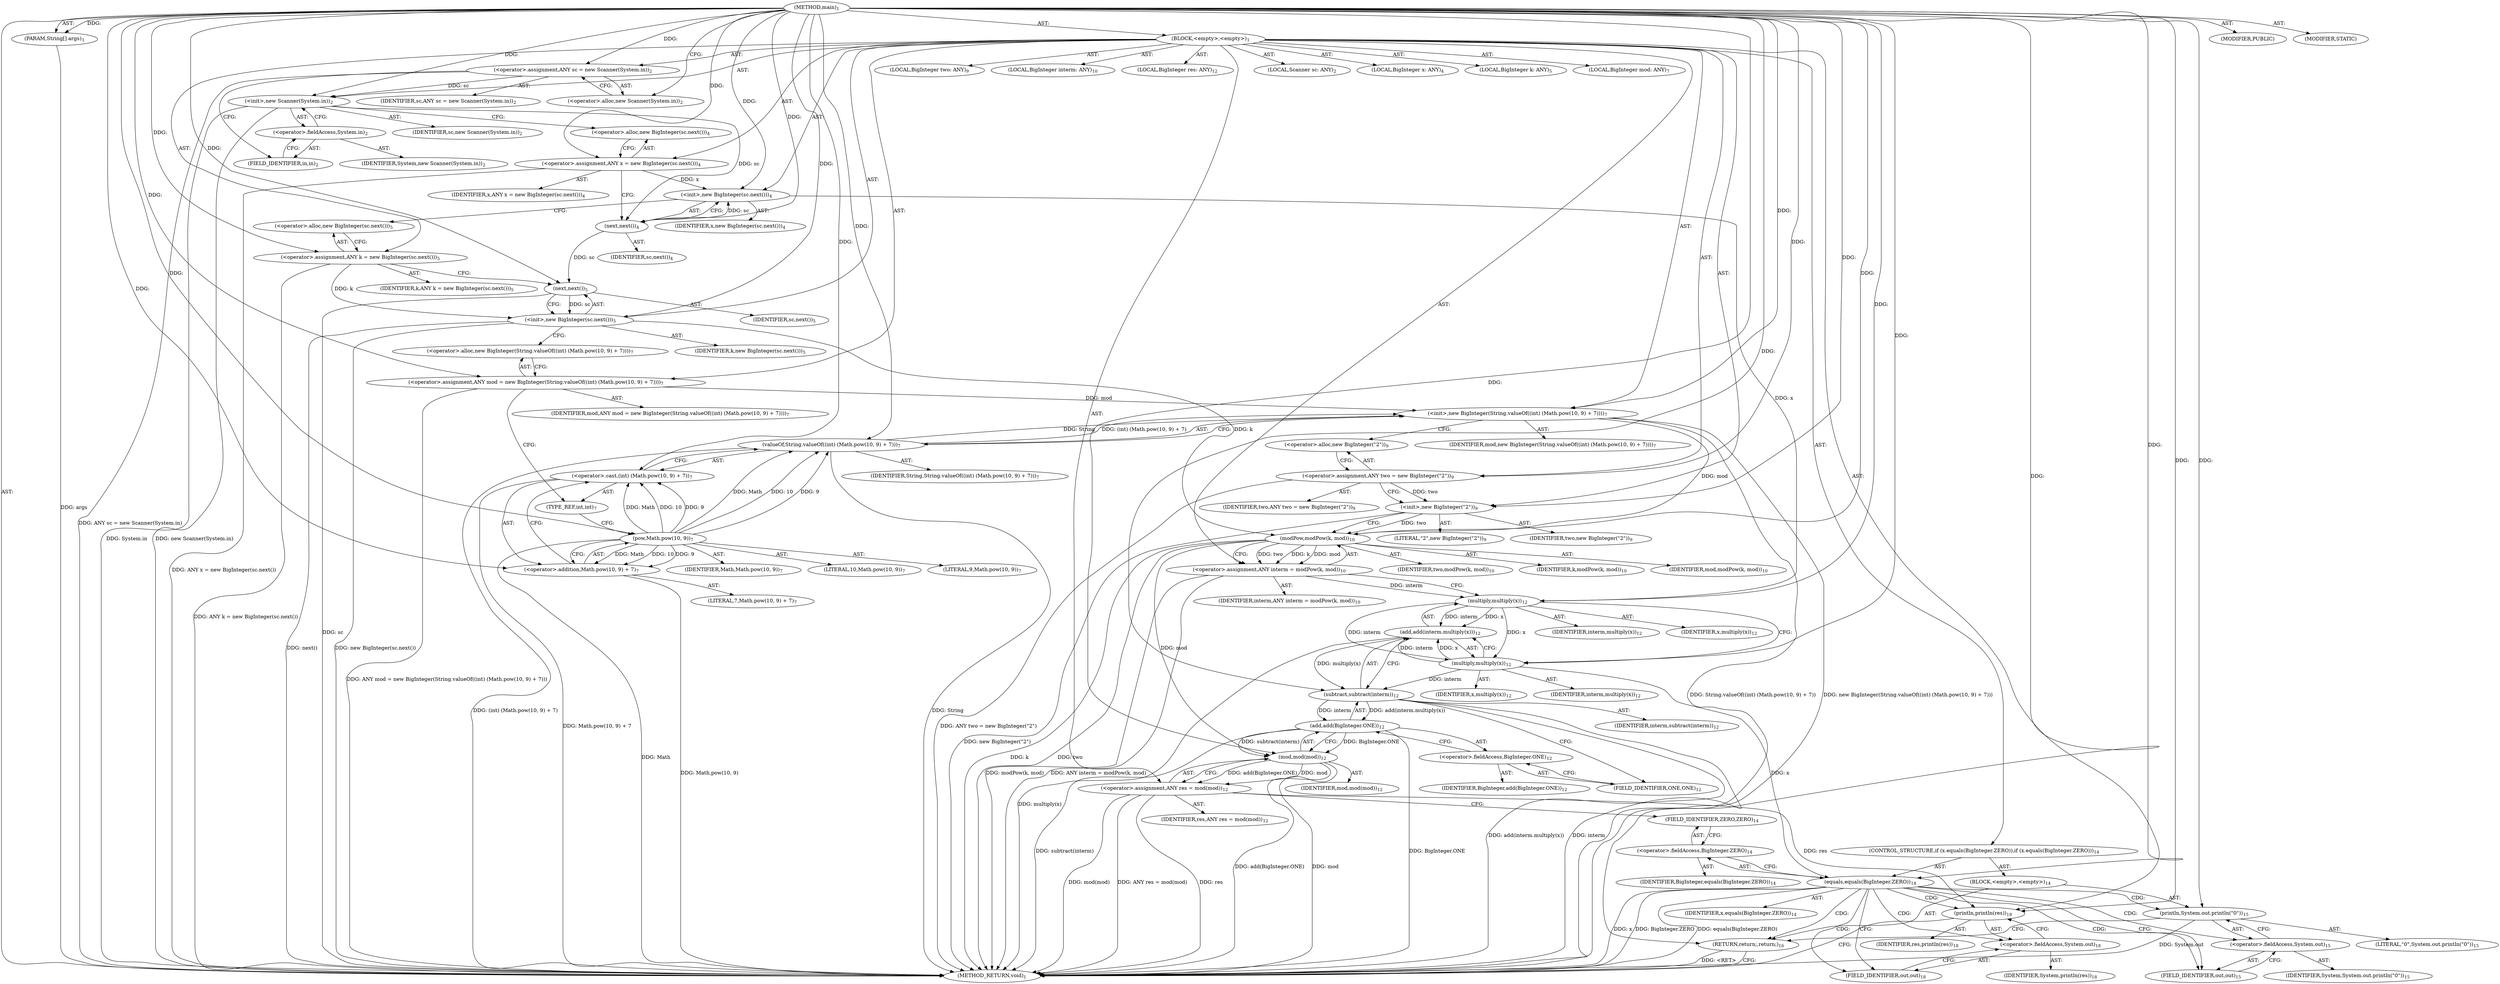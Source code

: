 digraph "main" {  
"27" [label = <(METHOD,main)<SUB>1</SUB>> ]
"28" [label = <(PARAM,String[] args)<SUB>1</SUB>> ]
"29" [label = <(BLOCK,&lt;empty&gt;,&lt;empty&gt;)<SUB>1</SUB>> ]
"4" [label = <(LOCAL,Scanner sc: ANY)<SUB>2</SUB>> ]
"30" [label = <(&lt;operator&gt;.assignment,ANY sc = new Scanner(System.in))<SUB>2</SUB>> ]
"31" [label = <(IDENTIFIER,sc,ANY sc = new Scanner(System.in))<SUB>2</SUB>> ]
"32" [label = <(&lt;operator&gt;.alloc,new Scanner(System.in))<SUB>2</SUB>> ]
"33" [label = <(&lt;init&gt;,new Scanner(System.in))<SUB>2</SUB>> ]
"3" [label = <(IDENTIFIER,sc,new Scanner(System.in))<SUB>2</SUB>> ]
"34" [label = <(&lt;operator&gt;.fieldAccess,System.in)<SUB>2</SUB>> ]
"35" [label = <(IDENTIFIER,System,new Scanner(System.in))<SUB>2</SUB>> ]
"36" [label = <(FIELD_IDENTIFIER,in,in)<SUB>2</SUB>> ]
"6" [label = <(LOCAL,BigInteger x: ANY)<SUB>4</SUB>> ]
"37" [label = <(&lt;operator&gt;.assignment,ANY x = new BigInteger(sc.next()))<SUB>4</SUB>> ]
"38" [label = <(IDENTIFIER,x,ANY x = new BigInteger(sc.next()))<SUB>4</SUB>> ]
"39" [label = <(&lt;operator&gt;.alloc,new BigInteger(sc.next()))<SUB>4</SUB>> ]
"40" [label = <(&lt;init&gt;,new BigInteger(sc.next()))<SUB>4</SUB>> ]
"5" [label = <(IDENTIFIER,x,new BigInteger(sc.next()))<SUB>4</SUB>> ]
"41" [label = <(next,next())<SUB>4</SUB>> ]
"42" [label = <(IDENTIFIER,sc,next())<SUB>4</SUB>> ]
"8" [label = <(LOCAL,BigInteger k: ANY)<SUB>5</SUB>> ]
"43" [label = <(&lt;operator&gt;.assignment,ANY k = new BigInteger(sc.next()))<SUB>5</SUB>> ]
"44" [label = <(IDENTIFIER,k,ANY k = new BigInteger(sc.next()))<SUB>5</SUB>> ]
"45" [label = <(&lt;operator&gt;.alloc,new BigInteger(sc.next()))<SUB>5</SUB>> ]
"46" [label = <(&lt;init&gt;,new BigInteger(sc.next()))<SUB>5</SUB>> ]
"7" [label = <(IDENTIFIER,k,new BigInteger(sc.next()))<SUB>5</SUB>> ]
"47" [label = <(next,next())<SUB>5</SUB>> ]
"48" [label = <(IDENTIFIER,sc,next())<SUB>5</SUB>> ]
"10" [label = <(LOCAL,BigInteger mod: ANY)<SUB>7</SUB>> ]
"49" [label = <(&lt;operator&gt;.assignment,ANY mod = new BigInteger(String.valueOf((int) (Math.pow(10, 9) + 7))))<SUB>7</SUB>> ]
"50" [label = <(IDENTIFIER,mod,ANY mod = new BigInteger(String.valueOf((int) (Math.pow(10, 9) + 7))))<SUB>7</SUB>> ]
"51" [label = <(&lt;operator&gt;.alloc,new BigInteger(String.valueOf((int) (Math.pow(10, 9) + 7))))<SUB>7</SUB>> ]
"52" [label = <(&lt;init&gt;,new BigInteger(String.valueOf((int) (Math.pow(10, 9) + 7))))<SUB>7</SUB>> ]
"9" [label = <(IDENTIFIER,mod,new BigInteger(String.valueOf((int) (Math.pow(10, 9) + 7))))<SUB>7</SUB>> ]
"53" [label = <(valueOf,String.valueOf((int) (Math.pow(10, 9) + 7)))<SUB>7</SUB>> ]
"54" [label = <(IDENTIFIER,String,String.valueOf((int) (Math.pow(10, 9) + 7)))<SUB>7</SUB>> ]
"55" [label = <(&lt;operator&gt;.cast,(int) (Math.pow(10, 9) + 7))<SUB>7</SUB>> ]
"56" [label = <(TYPE_REF,int,int)<SUB>7</SUB>> ]
"57" [label = <(&lt;operator&gt;.addition,Math.pow(10, 9) + 7)<SUB>7</SUB>> ]
"58" [label = <(pow,Math.pow(10, 9))<SUB>7</SUB>> ]
"59" [label = <(IDENTIFIER,Math,Math.pow(10, 9))<SUB>7</SUB>> ]
"60" [label = <(LITERAL,10,Math.pow(10, 9))<SUB>7</SUB>> ]
"61" [label = <(LITERAL,9,Math.pow(10, 9))<SUB>7</SUB>> ]
"62" [label = <(LITERAL,7,Math.pow(10, 9) + 7)<SUB>7</SUB>> ]
"12" [label = <(LOCAL,BigInteger two: ANY)<SUB>9</SUB>> ]
"63" [label = <(&lt;operator&gt;.assignment,ANY two = new BigInteger(&quot;2&quot;))<SUB>9</SUB>> ]
"64" [label = <(IDENTIFIER,two,ANY two = new BigInteger(&quot;2&quot;))<SUB>9</SUB>> ]
"65" [label = <(&lt;operator&gt;.alloc,new BigInteger(&quot;2&quot;))<SUB>9</SUB>> ]
"66" [label = <(&lt;init&gt;,new BigInteger(&quot;2&quot;))<SUB>9</SUB>> ]
"11" [label = <(IDENTIFIER,two,new BigInteger(&quot;2&quot;))<SUB>9</SUB>> ]
"67" [label = <(LITERAL,&quot;2&quot;,new BigInteger(&quot;2&quot;))<SUB>9</SUB>> ]
"68" [label = <(LOCAL,BigInteger interm: ANY)<SUB>10</SUB>> ]
"69" [label = <(&lt;operator&gt;.assignment,ANY interm = modPow(k, mod))<SUB>10</SUB>> ]
"70" [label = <(IDENTIFIER,interm,ANY interm = modPow(k, mod))<SUB>10</SUB>> ]
"71" [label = <(modPow,modPow(k, mod))<SUB>10</SUB>> ]
"72" [label = <(IDENTIFIER,two,modPow(k, mod))<SUB>10</SUB>> ]
"73" [label = <(IDENTIFIER,k,modPow(k, mod))<SUB>10</SUB>> ]
"74" [label = <(IDENTIFIER,mod,modPow(k, mod))<SUB>10</SUB>> ]
"75" [label = <(LOCAL,BigInteger res: ANY)<SUB>12</SUB>> ]
"76" [label = <(&lt;operator&gt;.assignment,ANY res = mod(mod))<SUB>12</SUB>> ]
"77" [label = <(IDENTIFIER,res,ANY res = mod(mod))<SUB>12</SUB>> ]
"78" [label = <(mod,mod(mod))<SUB>12</SUB>> ]
"79" [label = <(add,add(BigInteger.ONE))<SUB>12</SUB>> ]
"80" [label = <(subtract,subtract(interm))<SUB>12</SUB>> ]
"81" [label = <(add,add(interm.multiply(x)))<SUB>12</SUB>> ]
"82" [label = <(multiply,multiply(x))<SUB>12</SUB>> ]
"83" [label = <(IDENTIFIER,interm,multiply(x))<SUB>12</SUB>> ]
"84" [label = <(IDENTIFIER,x,multiply(x))<SUB>12</SUB>> ]
"85" [label = <(multiply,multiply(x))<SUB>12</SUB>> ]
"86" [label = <(IDENTIFIER,interm,multiply(x))<SUB>12</SUB>> ]
"87" [label = <(IDENTIFIER,x,multiply(x))<SUB>12</SUB>> ]
"88" [label = <(IDENTIFIER,interm,subtract(interm))<SUB>12</SUB>> ]
"89" [label = <(&lt;operator&gt;.fieldAccess,BigInteger.ONE)<SUB>12</SUB>> ]
"90" [label = <(IDENTIFIER,BigInteger,add(BigInteger.ONE))<SUB>12</SUB>> ]
"91" [label = <(FIELD_IDENTIFIER,ONE,ONE)<SUB>12</SUB>> ]
"92" [label = <(IDENTIFIER,mod,mod(mod))<SUB>12</SUB>> ]
"93" [label = <(CONTROL_STRUCTURE,if (x.equals(BigInteger.ZERO)),if (x.equals(BigInteger.ZERO)))<SUB>14</SUB>> ]
"94" [label = <(equals,equals(BigInteger.ZERO))<SUB>14</SUB>> ]
"95" [label = <(IDENTIFIER,x,equals(BigInteger.ZERO))<SUB>14</SUB>> ]
"96" [label = <(&lt;operator&gt;.fieldAccess,BigInteger.ZERO)<SUB>14</SUB>> ]
"97" [label = <(IDENTIFIER,BigInteger,equals(BigInteger.ZERO))<SUB>14</SUB>> ]
"98" [label = <(FIELD_IDENTIFIER,ZERO,ZERO)<SUB>14</SUB>> ]
"99" [label = <(BLOCK,&lt;empty&gt;,&lt;empty&gt;)<SUB>14</SUB>> ]
"100" [label = <(println,System.out.println(&quot;0&quot;))<SUB>15</SUB>> ]
"101" [label = <(&lt;operator&gt;.fieldAccess,System.out)<SUB>15</SUB>> ]
"102" [label = <(IDENTIFIER,System,System.out.println(&quot;0&quot;))<SUB>15</SUB>> ]
"103" [label = <(FIELD_IDENTIFIER,out,out)<SUB>15</SUB>> ]
"104" [label = <(LITERAL,&quot;0&quot;,System.out.println(&quot;0&quot;))<SUB>15</SUB>> ]
"105" [label = <(RETURN,return;,return;)<SUB>16</SUB>> ]
"106" [label = <(println,println(res))<SUB>18</SUB>> ]
"107" [label = <(&lt;operator&gt;.fieldAccess,System.out)<SUB>18</SUB>> ]
"108" [label = <(IDENTIFIER,System,println(res))<SUB>18</SUB>> ]
"109" [label = <(FIELD_IDENTIFIER,out,out)<SUB>18</SUB>> ]
"110" [label = <(IDENTIFIER,res,println(res))<SUB>18</SUB>> ]
"111" [label = <(MODIFIER,PUBLIC)> ]
"112" [label = <(MODIFIER,STATIC)> ]
"113" [label = <(METHOD_RETURN,void)<SUB>1</SUB>> ]
  "27" -> "28"  [ label = "AST: "] 
  "27" -> "29"  [ label = "AST: "] 
  "27" -> "111"  [ label = "AST: "] 
  "27" -> "112"  [ label = "AST: "] 
  "27" -> "113"  [ label = "AST: "] 
  "29" -> "4"  [ label = "AST: "] 
  "29" -> "30"  [ label = "AST: "] 
  "29" -> "33"  [ label = "AST: "] 
  "29" -> "6"  [ label = "AST: "] 
  "29" -> "37"  [ label = "AST: "] 
  "29" -> "40"  [ label = "AST: "] 
  "29" -> "8"  [ label = "AST: "] 
  "29" -> "43"  [ label = "AST: "] 
  "29" -> "46"  [ label = "AST: "] 
  "29" -> "10"  [ label = "AST: "] 
  "29" -> "49"  [ label = "AST: "] 
  "29" -> "52"  [ label = "AST: "] 
  "29" -> "12"  [ label = "AST: "] 
  "29" -> "63"  [ label = "AST: "] 
  "29" -> "66"  [ label = "AST: "] 
  "29" -> "68"  [ label = "AST: "] 
  "29" -> "69"  [ label = "AST: "] 
  "29" -> "75"  [ label = "AST: "] 
  "29" -> "76"  [ label = "AST: "] 
  "29" -> "93"  [ label = "AST: "] 
  "29" -> "106"  [ label = "AST: "] 
  "30" -> "31"  [ label = "AST: "] 
  "30" -> "32"  [ label = "AST: "] 
  "33" -> "3"  [ label = "AST: "] 
  "33" -> "34"  [ label = "AST: "] 
  "34" -> "35"  [ label = "AST: "] 
  "34" -> "36"  [ label = "AST: "] 
  "37" -> "38"  [ label = "AST: "] 
  "37" -> "39"  [ label = "AST: "] 
  "40" -> "5"  [ label = "AST: "] 
  "40" -> "41"  [ label = "AST: "] 
  "41" -> "42"  [ label = "AST: "] 
  "43" -> "44"  [ label = "AST: "] 
  "43" -> "45"  [ label = "AST: "] 
  "46" -> "7"  [ label = "AST: "] 
  "46" -> "47"  [ label = "AST: "] 
  "47" -> "48"  [ label = "AST: "] 
  "49" -> "50"  [ label = "AST: "] 
  "49" -> "51"  [ label = "AST: "] 
  "52" -> "9"  [ label = "AST: "] 
  "52" -> "53"  [ label = "AST: "] 
  "53" -> "54"  [ label = "AST: "] 
  "53" -> "55"  [ label = "AST: "] 
  "55" -> "56"  [ label = "AST: "] 
  "55" -> "57"  [ label = "AST: "] 
  "57" -> "58"  [ label = "AST: "] 
  "57" -> "62"  [ label = "AST: "] 
  "58" -> "59"  [ label = "AST: "] 
  "58" -> "60"  [ label = "AST: "] 
  "58" -> "61"  [ label = "AST: "] 
  "63" -> "64"  [ label = "AST: "] 
  "63" -> "65"  [ label = "AST: "] 
  "66" -> "11"  [ label = "AST: "] 
  "66" -> "67"  [ label = "AST: "] 
  "69" -> "70"  [ label = "AST: "] 
  "69" -> "71"  [ label = "AST: "] 
  "71" -> "72"  [ label = "AST: "] 
  "71" -> "73"  [ label = "AST: "] 
  "71" -> "74"  [ label = "AST: "] 
  "76" -> "77"  [ label = "AST: "] 
  "76" -> "78"  [ label = "AST: "] 
  "78" -> "79"  [ label = "AST: "] 
  "78" -> "92"  [ label = "AST: "] 
  "79" -> "80"  [ label = "AST: "] 
  "79" -> "89"  [ label = "AST: "] 
  "80" -> "81"  [ label = "AST: "] 
  "80" -> "88"  [ label = "AST: "] 
  "81" -> "82"  [ label = "AST: "] 
  "81" -> "85"  [ label = "AST: "] 
  "82" -> "83"  [ label = "AST: "] 
  "82" -> "84"  [ label = "AST: "] 
  "85" -> "86"  [ label = "AST: "] 
  "85" -> "87"  [ label = "AST: "] 
  "89" -> "90"  [ label = "AST: "] 
  "89" -> "91"  [ label = "AST: "] 
  "93" -> "94"  [ label = "AST: "] 
  "93" -> "99"  [ label = "AST: "] 
  "94" -> "95"  [ label = "AST: "] 
  "94" -> "96"  [ label = "AST: "] 
  "96" -> "97"  [ label = "AST: "] 
  "96" -> "98"  [ label = "AST: "] 
  "99" -> "100"  [ label = "AST: "] 
  "99" -> "105"  [ label = "AST: "] 
  "100" -> "101"  [ label = "AST: "] 
  "100" -> "104"  [ label = "AST: "] 
  "101" -> "102"  [ label = "AST: "] 
  "101" -> "103"  [ label = "AST: "] 
  "106" -> "107"  [ label = "AST: "] 
  "106" -> "110"  [ label = "AST: "] 
  "107" -> "108"  [ label = "AST: "] 
  "107" -> "109"  [ label = "AST: "] 
  "30" -> "36"  [ label = "CFG: "] 
  "33" -> "39"  [ label = "CFG: "] 
  "37" -> "41"  [ label = "CFG: "] 
  "40" -> "45"  [ label = "CFG: "] 
  "43" -> "47"  [ label = "CFG: "] 
  "46" -> "51"  [ label = "CFG: "] 
  "49" -> "56"  [ label = "CFG: "] 
  "52" -> "65"  [ label = "CFG: "] 
  "63" -> "66"  [ label = "CFG: "] 
  "66" -> "71"  [ label = "CFG: "] 
  "69" -> "82"  [ label = "CFG: "] 
  "76" -> "98"  [ label = "CFG: "] 
  "106" -> "113"  [ label = "CFG: "] 
  "32" -> "30"  [ label = "CFG: "] 
  "34" -> "33"  [ label = "CFG: "] 
  "39" -> "37"  [ label = "CFG: "] 
  "41" -> "40"  [ label = "CFG: "] 
  "45" -> "43"  [ label = "CFG: "] 
  "47" -> "46"  [ label = "CFG: "] 
  "51" -> "49"  [ label = "CFG: "] 
  "53" -> "52"  [ label = "CFG: "] 
  "65" -> "63"  [ label = "CFG: "] 
  "71" -> "69"  [ label = "CFG: "] 
  "78" -> "76"  [ label = "CFG: "] 
  "94" -> "103"  [ label = "CFG: "] 
  "94" -> "109"  [ label = "CFG: "] 
  "107" -> "106"  [ label = "CFG: "] 
  "36" -> "34"  [ label = "CFG: "] 
  "55" -> "53"  [ label = "CFG: "] 
  "79" -> "78"  [ label = "CFG: "] 
  "96" -> "94"  [ label = "CFG: "] 
  "100" -> "105"  [ label = "CFG: "] 
  "105" -> "113"  [ label = "CFG: "] 
  "109" -> "107"  [ label = "CFG: "] 
  "56" -> "58"  [ label = "CFG: "] 
  "57" -> "55"  [ label = "CFG: "] 
  "80" -> "91"  [ label = "CFG: "] 
  "89" -> "79"  [ label = "CFG: "] 
  "98" -> "96"  [ label = "CFG: "] 
  "101" -> "100"  [ label = "CFG: "] 
  "58" -> "57"  [ label = "CFG: "] 
  "81" -> "80"  [ label = "CFG: "] 
  "91" -> "89"  [ label = "CFG: "] 
  "103" -> "101"  [ label = "CFG: "] 
  "82" -> "85"  [ label = "CFG: "] 
  "85" -> "81"  [ label = "CFG: "] 
  "27" -> "32"  [ label = "CFG: "] 
  "105" -> "113"  [ label = "DDG: &lt;RET&gt;"] 
  "28" -> "113"  [ label = "DDG: args"] 
  "30" -> "113"  [ label = "DDG: ANY sc = new Scanner(System.in)"] 
  "33" -> "113"  [ label = "DDG: System.in"] 
  "33" -> "113"  [ label = "DDG: new Scanner(System.in)"] 
  "37" -> "113"  [ label = "DDG: ANY x = new BigInteger(sc.next())"] 
  "43" -> "113"  [ label = "DDG: ANY k = new BigInteger(sc.next())"] 
  "47" -> "113"  [ label = "DDG: sc"] 
  "46" -> "113"  [ label = "DDG: next()"] 
  "46" -> "113"  [ label = "DDG: new BigInteger(sc.next())"] 
  "49" -> "113"  [ label = "DDG: ANY mod = new BigInteger(String.valueOf((int) (Math.pow(10, 9) + 7)))"] 
  "57" -> "113"  [ label = "DDG: Math.pow(10, 9)"] 
  "55" -> "113"  [ label = "DDG: Math.pow(10, 9) + 7"] 
  "53" -> "113"  [ label = "DDG: (int) (Math.pow(10, 9) + 7)"] 
  "52" -> "113"  [ label = "DDG: String.valueOf((int) (Math.pow(10, 9) + 7))"] 
  "52" -> "113"  [ label = "DDG: new BigInteger(String.valueOf((int) (Math.pow(10, 9) + 7)))"] 
  "63" -> "113"  [ label = "DDG: ANY two = new BigInteger(&quot;2&quot;)"] 
  "66" -> "113"  [ label = "DDG: new BigInteger(&quot;2&quot;)"] 
  "71" -> "113"  [ label = "DDG: two"] 
  "71" -> "113"  [ label = "DDG: k"] 
  "69" -> "113"  [ label = "DDG: modPow(k, mod)"] 
  "69" -> "113"  [ label = "DDG: ANY interm = modPow(k, mod)"] 
  "76" -> "113"  [ label = "DDG: res"] 
  "81" -> "113"  [ label = "DDG: multiply(x)"] 
  "80" -> "113"  [ label = "DDG: add(interm.multiply(x))"] 
  "80" -> "113"  [ label = "DDG: interm"] 
  "79" -> "113"  [ label = "DDG: subtract(interm)"] 
  "79" -> "113"  [ label = "DDG: BigInteger.ONE"] 
  "78" -> "113"  [ label = "DDG: add(BigInteger.ONE)"] 
  "78" -> "113"  [ label = "DDG: mod"] 
  "76" -> "113"  [ label = "DDG: mod(mod)"] 
  "76" -> "113"  [ label = "DDG: ANY res = mod(mod)"] 
  "94" -> "113"  [ label = "DDG: x"] 
  "94" -> "113"  [ label = "DDG: BigInteger.ZERO"] 
  "94" -> "113"  [ label = "DDG: equals(BigInteger.ZERO)"] 
  "100" -> "113"  [ label = "DDG: System.out"] 
  "58" -> "113"  [ label = "DDG: Math"] 
  "53" -> "113"  [ label = "DDG: String"] 
  "27" -> "28"  [ label = "DDG: "] 
  "27" -> "30"  [ label = "DDG: "] 
  "27" -> "37"  [ label = "DDG: "] 
  "27" -> "43"  [ label = "DDG: "] 
  "27" -> "49"  [ label = "DDG: "] 
  "27" -> "63"  [ label = "DDG: "] 
  "71" -> "69"  [ label = "DDG: two"] 
  "71" -> "69"  [ label = "DDG: k"] 
  "71" -> "69"  [ label = "DDG: mod"] 
  "78" -> "76"  [ label = "DDG: add(BigInteger.ONE)"] 
  "78" -> "76"  [ label = "DDG: mod"] 
  "30" -> "33"  [ label = "DDG: sc"] 
  "27" -> "33"  [ label = "DDG: "] 
  "37" -> "40"  [ label = "DDG: x"] 
  "27" -> "40"  [ label = "DDG: "] 
  "41" -> "40"  [ label = "DDG: sc"] 
  "43" -> "46"  [ label = "DDG: k"] 
  "27" -> "46"  [ label = "DDG: "] 
  "47" -> "46"  [ label = "DDG: sc"] 
  "49" -> "52"  [ label = "DDG: mod"] 
  "27" -> "52"  [ label = "DDG: "] 
  "53" -> "52"  [ label = "DDG: String"] 
  "53" -> "52"  [ label = "DDG: (int) (Math.pow(10, 9) + 7)"] 
  "63" -> "66"  [ label = "DDG: two"] 
  "27" -> "66"  [ label = "DDG: "] 
  "76" -> "106"  [ label = "DDG: res"] 
  "27" -> "106"  [ label = "DDG: "] 
  "33" -> "41"  [ label = "DDG: sc"] 
  "27" -> "41"  [ label = "DDG: "] 
  "41" -> "47"  [ label = "DDG: sc"] 
  "27" -> "47"  [ label = "DDG: "] 
  "27" -> "53"  [ label = "DDG: "] 
  "58" -> "53"  [ label = "DDG: Math"] 
  "58" -> "53"  [ label = "DDG: 10"] 
  "58" -> "53"  [ label = "DDG: 9"] 
  "66" -> "71"  [ label = "DDG: two"] 
  "27" -> "71"  [ label = "DDG: "] 
  "46" -> "71"  [ label = "DDG: k"] 
  "52" -> "71"  [ label = "DDG: mod"] 
  "79" -> "78"  [ label = "DDG: subtract(interm)"] 
  "79" -> "78"  [ label = "DDG: BigInteger.ONE"] 
  "71" -> "78"  [ label = "DDG: mod"] 
  "27" -> "78"  [ label = "DDG: "] 
  "85" -> "94"  [ label = "DDG: x"] 
  "27" -> "94"  [ label = "DDG: "] 
  "27" -> "105"  [ label = "DDG: "] 
  "27" -> "55"  [ label = "DDG: "] 
  "58" -> "55"  [ label = "DDG: Math"] 
  "58" -> "55"  [ label = "DDG: 10"] 
  "58" -> "55"  [ label = "DDG: 9"] 
  "80" -> "79"  [ label = "DDG: add(interm.multiply(x))"] 
  "80" -> "79"  [ label = "DDG: interm"] 
  "27" -> "100"  [ label = "DDG: "] 
  "58" -> "57"  [ label = "DDG: Math"] 
  "58" -> "57"  [ label = "DDG: 10"] 
  "58" -> "57"  [ label = "DDG: 9"] 
  "27" -> "57"  [ label = "DDG: "] 
  "81" -> "80"  [ label = "DDG: multiply(x)"] 
  "85" -> "80"  [ label = "DDG: interm"] 
  "27" -> "80"  [ label = "DDG: "] 
  "27" -> "58"  [ label = "DDG: "] 
  "82" -> "81"  [ label = "DDG: interm"] 
  "82" -> "81"  [ label = "DDG: x"] 
  "85" -> "81"  [ label = "DDG: interm"] 
  "85" -> "81"  [ label = "DDG: x"] 
  "69" -> "82"  [ label = "DDG: interm"] 
  "27" -> "82"  [ label = "DDG: "] 
  "40" -> "82"  [ label = "DDG: x"] 
  "82" -> "85"  [ label = "DDG: interm"] 
  "27" -> "85"  [ label = "DDG: "] 
  "82" -> "85"  [ label = "DDG: x"] 
  "94" -> "107"  [ label = "CDG: "] 
  "94" -> "101"  [ label = "CDG: "] 
  "94" -> "103"  [ label = "CDG: "] 
  "94" -> "105"  [ label = "CDG: "] 
  "94" -> "109"  [ label = "CDG: "] 
  "94" -> "100"  [ label = "CDG: "] 
  "94" -> "106"  [ label = "CDG: "] 
}
